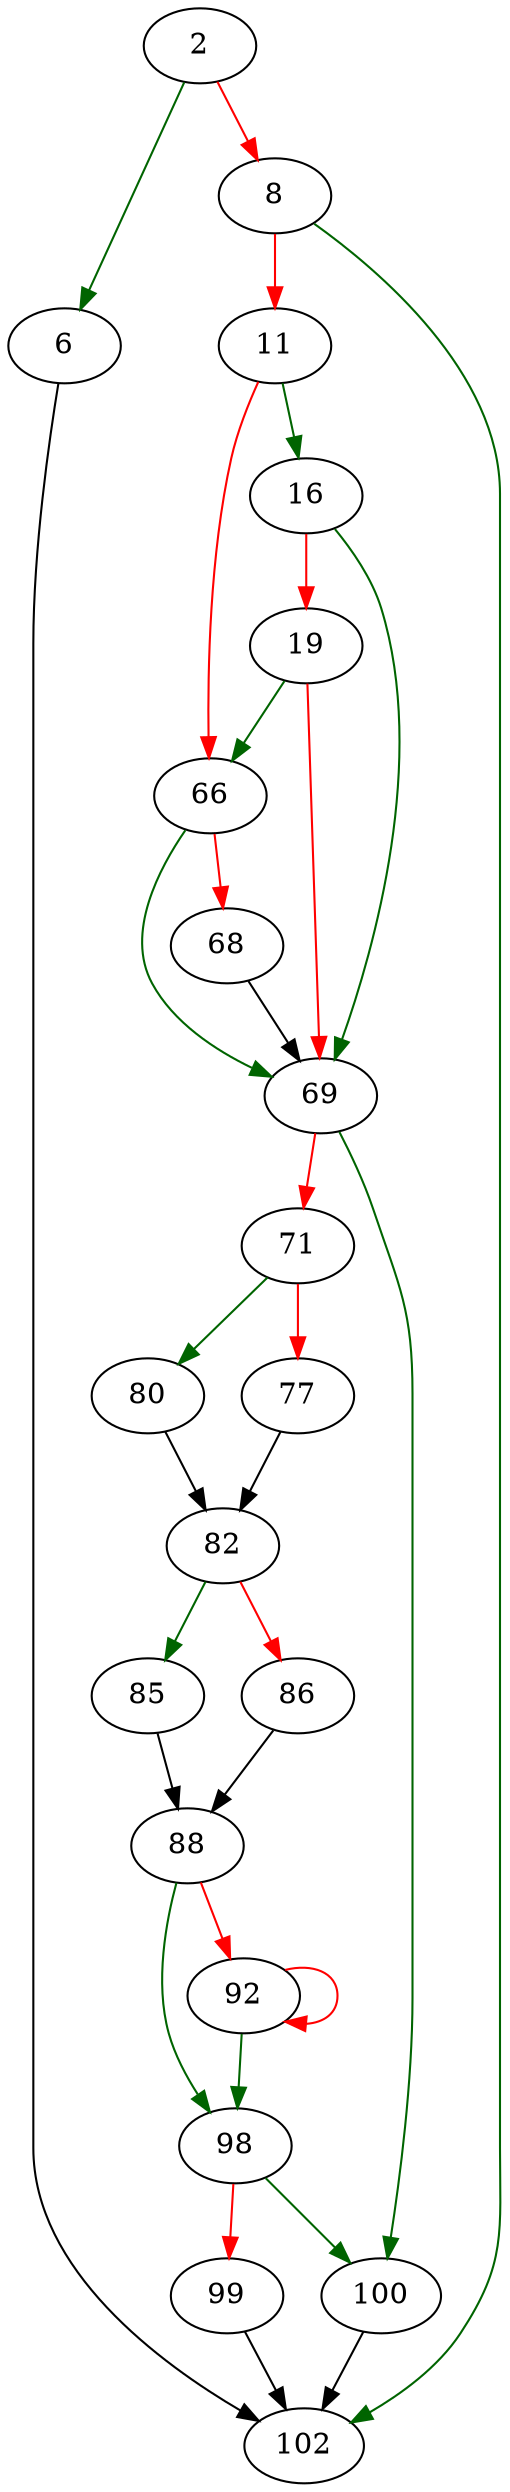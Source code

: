strict digraph "mktime_z" {
	// Node definitions.
	2 [entry=true];
	6;
	8;
	102;
	11;
	16;
	66;
	69;
	19;
	68;
	100;
	71;
	80;
	77;
	82;
	85;
	86;
	88;
	98;
	92;
	99;

	// Edge definitions.
	2 -> 6 [
		color=darkgreen
		cond=true
	];
	2 -> 8 [
		color=red
		cond=false
	];
	6 -> 102;
	8 -> 102 [
		color=darkgreen
		cond=true
	];
	8 -> 11 [
		color=red
		cond=false
	];
	11 -> 16 [
		color=darkgreen
		cond=true
	];
	11 -> 66 [
		color=red
		cond=false
	];
	16 -> 69 [
		color=darkgreen
		cond=true
	];
	16 -> 19 [
		color=red
		cond=false
	];
	66 -> 69 [
		color=darkgreen
		cond=true
	];
	66 -> 68 [
		color=red
		cond=false
	];
	69 -> 100 [
		color=darkgreen
		cond=true
	];
	69 -> 71 [
		color=red
		cond=false
	];
	19 -> 66 [
		color=darkgreen
		cond=true
	];
	19 -> 69 [
		color=red
		cond=false
	];
	68 -> 69;
	100 -> 102;
	71 -> 80 [
		color=darkgreen
		cond=true
	];
	71 -> 77 [
		color=red
		cond=false
	];
	80 -> 82;
	77 -> 82;
	82 -> 85 [
		color=darkgreen
		cond=true
	];
	82 -> 86 [
		color=red
		cond=false
	];
	85 -> 88;
	86 -> 88;
	88 -> 98 [
		color=darkgreen
		cond=true
	];
	88 -> 92 [
		color=red
		cond=false
	];
	98 -> 100 [
		color=darkgreen
		cond=true
	];
	98 -> 99 [
		color=red
		cond=false
	];
	92 -> 98 [
		color=darkgreen
		cond=true
	];
	92 -> 92 [
		color=red
		cond=false
	];
	99 -> 102;
}